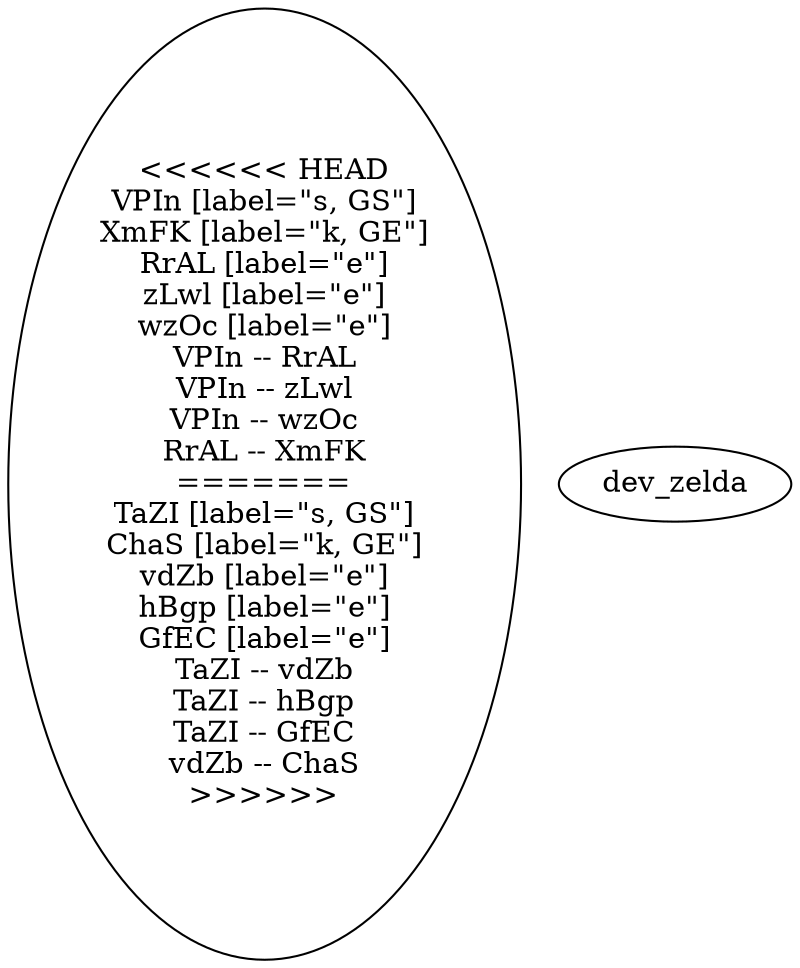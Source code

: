 graph {
<<<<<<< HEAD
VPIn [label="s, GS"]
XmFK [label="k, GE"]
RrAL [label="e"]
zLwl [label="e"]
wzOc [label="e"]
VPIn -- RrAL
VPIn -- zLwl
VPIn -- wzOc
RrAL -- XmFK
=======
TaZI [label="s, GS"]
ChaS [label="k, GE"]
vdZb [label="e"]
hBgp [label="e"]
GfEC [label="e"]
TaZI -- vdZb
TaZI -- hBgp
TaZI -- GfEC
vdZb -- ChaS
>>>>>>> dev_zelda
}
